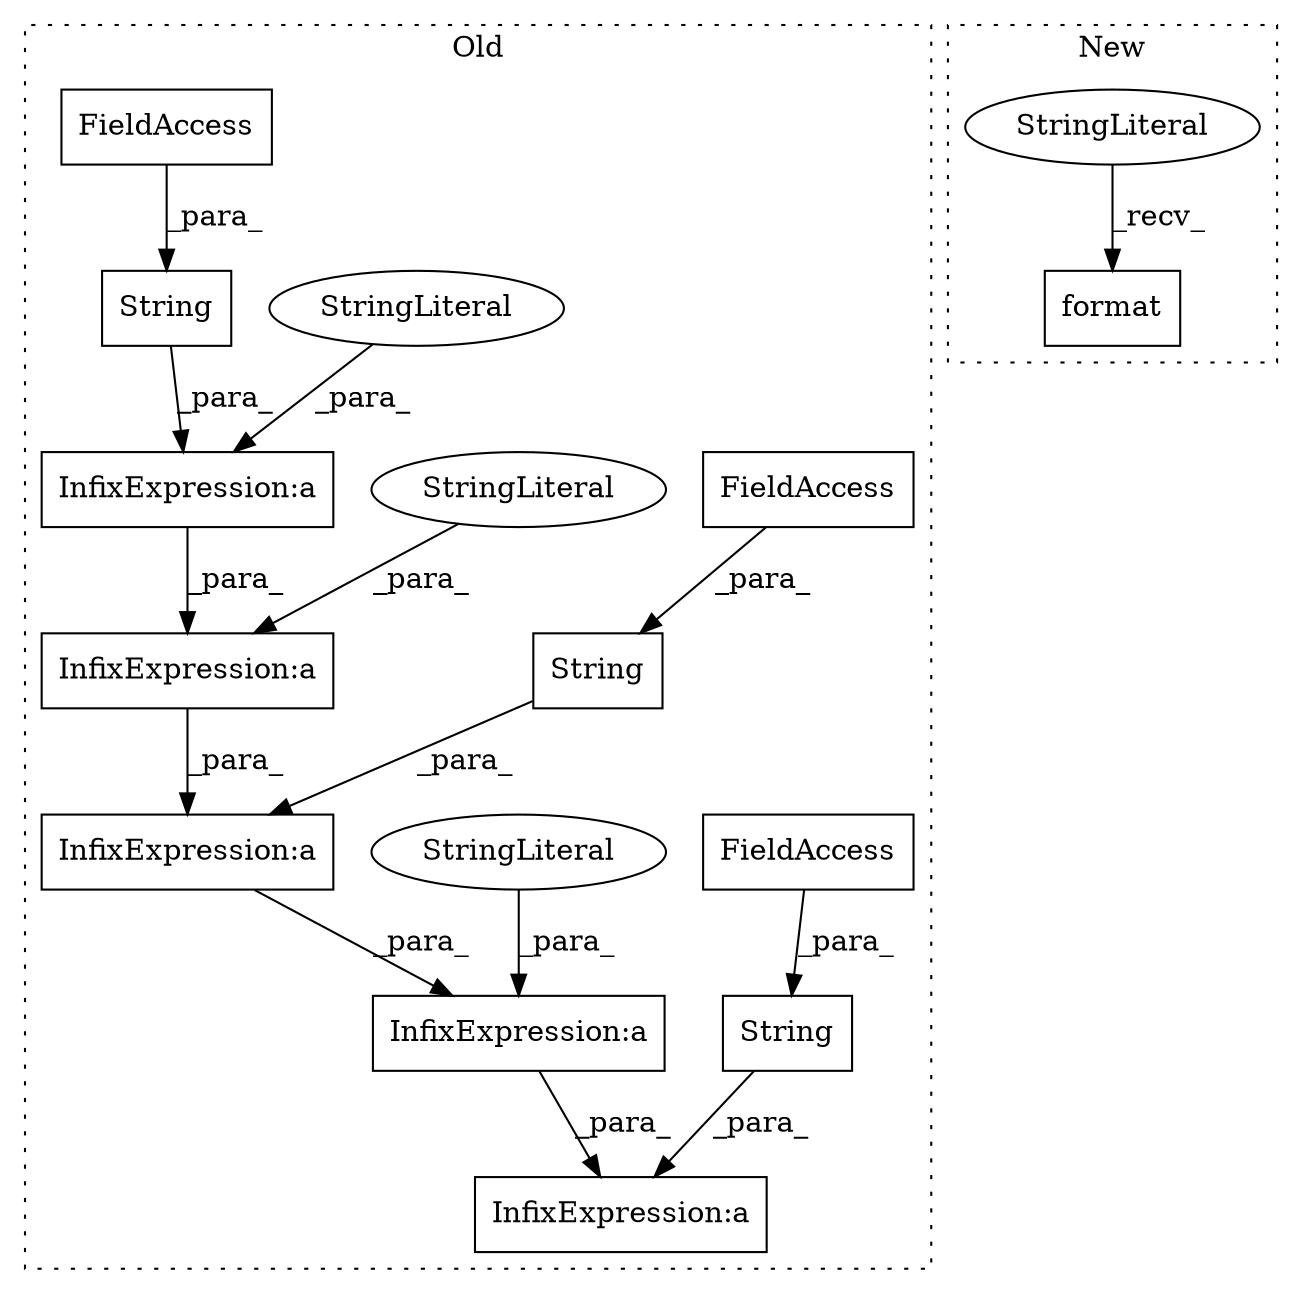 digraph G {
subgraph cluster0 {
1 [label="String" a="32" s="1905,1929" l="7,1" shape="box"];
4 [label="InfixExpression:a" a="27" s="1931" l="3" shape="box"];
5 [label="StringLiteral" a="45" s="1934" l="17" shape="ellipse"];
6 [label="InfixExpression:a" a="27" s="1978" l="3" shape="box"];
7 [label="StringLiteral" a="45" s="1981" l="14" shape="ellipse"];
8 [label="InfixExpression:a" a="27" s="2076" l="3" shape="box"];
9 [label="String" a="32" s="1999,2019" l="7,1" shape="box"];
10 [label="StringLiteral" a="45" s="2079" l="18" shape="ellipse"];
11 [label="InfixExpression:a" a="27" s="1996" l="3" shape="box"];
12 [label="InfixExpression:a" a="27" s="2098" l="3" shape="box"];
13 [label="String" a="32" s="2101,2124" l="7,1" shape="box"];
14 [label="FieldAccess" a="22" s="2006" l="13" shape="box"];
15 [label="FieldAccess" a="22" s="2108" l="16" shape="box"];
16 [label="FieldAccess" a="22" s="1912" l="17" shape="box"];
label = "Old";
style="dotted";
}
subgraph cluster1 {
2 [label="format" a="32" s="2376,2401" l="7,1" shape="box"];
3 [label="StringLiteral" a="45" s="2353" l="22" shape="ellipse"];
label = "New";
style="dotted";
}
1 -> 4 [label="_para_"];
3 -> 2 [label="_recv_"];
4 -> 6 [label="_para_"];
5 -> 4 [label="_para_"];
6 -> 11 [label="_para_"];
7 -> 6 [label="_para_"];
8 -> 12 [label="_para_"];
9 -> 11 [label="_para_"];
10 -> 8 [label="_para_"];
11 -> 8 [label="_para_"];
13 -> 12 [label="_para_"];
14 -> 9 [label="_para_"];
15 -> 13 [label="_para_"];
16 -> 1 [label="_para_"];
}